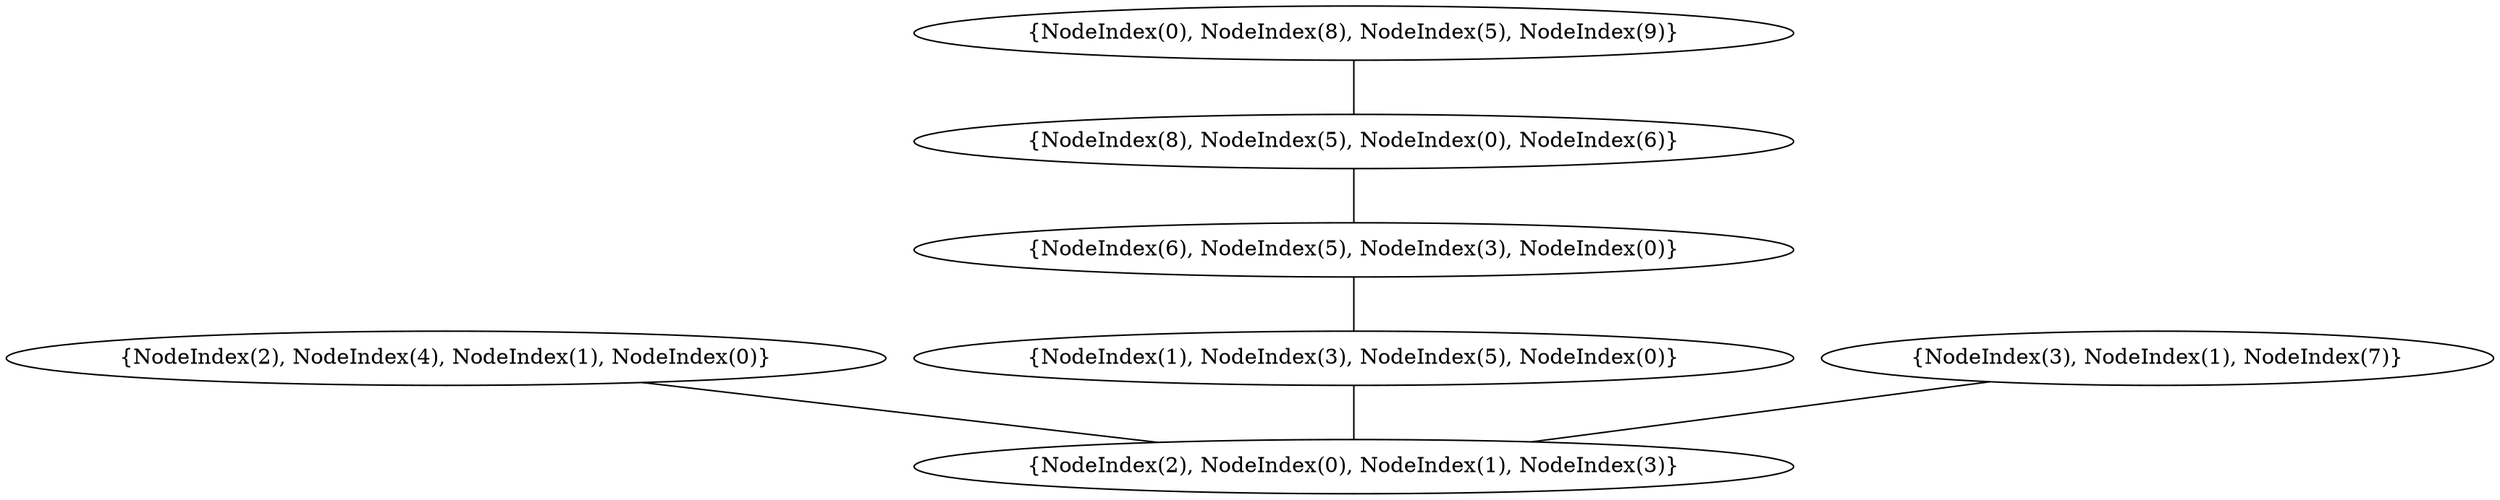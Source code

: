 graph {
    0 [ label = "{NodeIndex(2), NodeIndex(0), NodeIndex(1), NodeIndex(3)}" ]
    1 [ label = "{NodeIndex(2), NodeIndex(4), NodeIndex(1), NodeIndex(0)}" ]
    2 [ label = "{NodeIndex(1), NodeIndex(3), NodeIndex(5), NodeIndex(0)}" ]
    3 [ label = "{NodeIndex(6), NodeIndex(5), NodeIndex(3), NodeIndex(0)}" ]
    4 [ label = "{NodeIndex(8), NodeIndex(5), NodeIndex(0), NodeIndex(6)}" ]
    5 [ label = "{NodeIndex(0), NodeIndex(8), NodeIndex(5), NodeIndex(9)}" ]
    6 [ label = "{NodeIndex(3), NodeIndex(1), NodeIndex(7)}" ]
    1 -- 0 [ ]
    3 -- 2 [ ]
    5 -- 4 [ ]
    2 -- 0 [ ]
    4 -- 3 [ ]
    6 -- 0 [ ]
}
